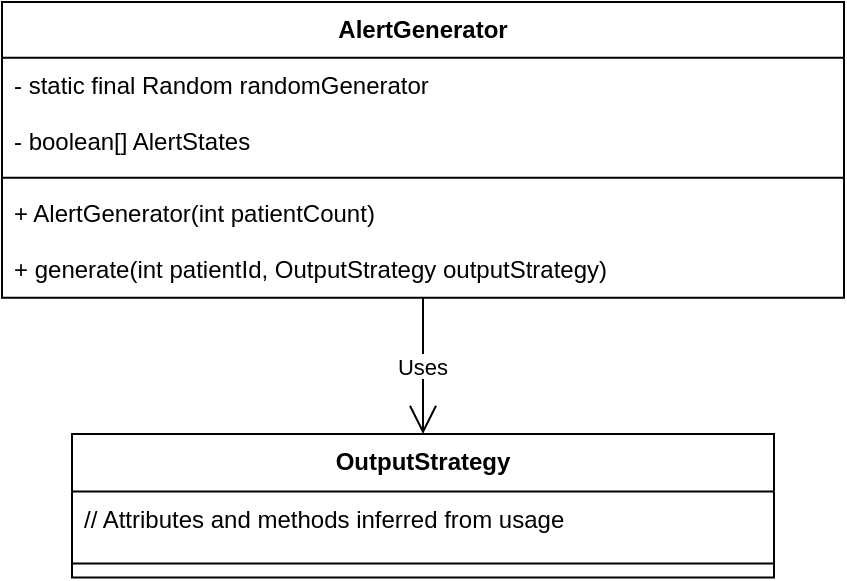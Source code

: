 <mxfile version="24.2.7" type="github">
  <diagram id="C5RBs43oDa-KdzZeNtuy" name="Page-1">
    <mxGraphModel dx="887" dy="520" grid="1" gridSize="10" guides="1" tooltips="1" connect="1" arrows="1" fold="1" page="1" pageScale="1" pageWidth="827" pageHeight="1169" math="0" shadow="0">
      <root>
        <mxCell id="WIyWlLk6GJQsqaUBKTNV-0" />
        <mxCell id="WIyWlLk6GJQsqaUBKTNV-1" parent="WIyWlLk6GJQsqaUBKTNV-0" />
        <mxCell id="Gndv73-JafcdS37rnn_F-0" value="AlertGenerator" style="swimlane;fontStyle=1;align=center;verticalAlign=top;childLayout=stackLayout;horizontal=1;startSize=27.9;horizontalStack=0;resizeParent=1;resizeParentMax=0;resizeLast=0;collapsible=0;marginBottom=0;" vertex="1" parent="WIyWlLk6GJQsqaUBKTNV-1">
          <mxGeometry x="20" y="20" width="421" height="147.9" as="geometry" />
        </mxCell>
        <mxCell id="Gndv73-JafcdS37rnn_F-1" value="- static final Random randomGenerator" style="text;strokeColor=none;fillColor=none;align=left;verticalAlign=top;spacingLeft=4;spacingRight=4;overflow=hidden;rotatable=0;points=[[0,0.5],[1,0.5]];portConstraint=eastwest;" vertex="1" parent="Gndv73-JafcdS37rnn_F-0">
          <mxGeometry y="27.9" width="421" height="28" as="geometry" />
        </mxCell>
        <mxCell id="Gndv73-JafcdS37rnn_F-2" value="- boolean[] AlertStates" style="text;strokeColor=none;fillColor=none;align=left;verticalAlign=top;spacingLeft=4;spacingRight=4;overflow=hidden;rotatable=0;points=[[0,0.5],[1,0.5]];portConstraint=eastwest;" vertex="1" parent="Gndv73-JafcdS37rnn_F-0">
          <mxGeometry y="55.9" width="421" height="28" as="geometry" />
        </mxCell>
        <mxCell id="Gndv73-JafcdS37rnn_F-3" style="line;strokeWidth=1;fillColor=none;align=left;verticalAlign=middle;spacingTop=-1;spacingLeft=3;spacingRight=3;rotatable=0;labelPosition=right;points=[];portConstraint=eastwest;strokeColor=inherit;" vertex="1" parent="Gndv73-JafcdS37rnn_F-0">
          <mxGeometry y="83.9" width="421" height="8" as="geometry" />
        </mxCell>
        <mxCell id="Gndv73-JafcdS37rnn_F-4" value="+ AlertGenerator(int patientCount)" style="text;strokeColor=none;fillColor=none;align=left;verticalAlign=top;spacingLeft=4;spacingRight=4;overflow=hidden;rotatable=0;points=[[0,0.5],[1,0.5]];portConstraint=eastwest;" vertex="1" parent="Gndv73-JafcdS37rnn_F-0">
          <mxGeometry y="91.9" width="421" height="28" as="geometry" />
        </mxCell>
        <mxCell id="Gndv73-JafcdS37rnn_F-5" value="+ generate(int patientId, OutputStrategy outputStrategy)" style="text;strokeColor=none;fillColor=none;align=left;verticalAlign=top;spacingLeft=4;spacingRight=4;overflow=hidden;rotatable=0;points=[[0,0.5],[1,0.5]];portConstraint=eastwest;" vertex="1" parent="Gndv73-JafcdS37rnn_F-0">
          <mxGeometry y="119.9" width="421" height="28" as="geometry" />
        </mxCell>
        <mxCell id="Gndv73-JafcdS37rnn_F-6" value="OutputStrategy" style="swimlane;fontStyle=1;align=center;verticalAlign=top;childLayout=stackLayout;horizontal=1;startSize=28.8;horizontalStack=0;resizeParent=1;resizeParentMax=0;resizeLast=0;collapsible=0;marginBottom=0;" vertex="1" parent="WIyWlLk6GJQsqaUBKTNV-1">
          <mxGeometry x="55" y="236" width="351" height="71.8" as="geometry" />
        </mxCell>
        <mxCell id="Gndv73-JafcdS37rnn_F-7" value="// Attributes and methods inferred from usage" style="text;strokeColor=none;fillColor=none;align=left;verticalAlign=top;spacingLeft=4;spacingRight=4;overflow=hidden;rotatable=0;points=[[0,0.5],[1,0.5]];portConstraint=eastwest;" vertex="1" parent="Gndv73-JafcdS37rnn_F-6">
          <mxGeometry y="28.8" width="351" height="29" as="geometry" />
        </mxCell>
        <mxCell id="Gndv73-JafcdS37rnn_F-8" style="line;strokeWidth=1;fillColor=none;align=left;verticalAlign=middle;spacingTop=-1;spacingLeft=3;spacingRight=3;rotatable=0;labelPosition=right;points=[];portConstraint=eastwest;strokeColor=inherit;" vertex="1" parent="Gndv73-JafcdS37rnn_F-6">
          <mxGeometry y="57.8" width="351" height="14" as="geometry" />
        </mxCell>
        <mxCell id="Gndv73-JafcdS37rnn_F-9" value="Uses" style="curved=1;startArrow=none;endArrow=open;endSize=12;exitX=0.5;exitY=0.997;entryX=0.5;entryY=0;rounded=0;" edge="1" parent="WIyWlLk6GJQsqaUBKTNV-1" source="Gndv73-JafcdS37rnn_F-0" target="Gndv73-JafcdS37rnn_F-6">
          <mxGeometry relative="1" as="geometry">
            <Array as="points" />
          </mxGeometry>
        </mxCell>
      </root>
    </mxGraphModel>
  </diagram>
</mxfile>
